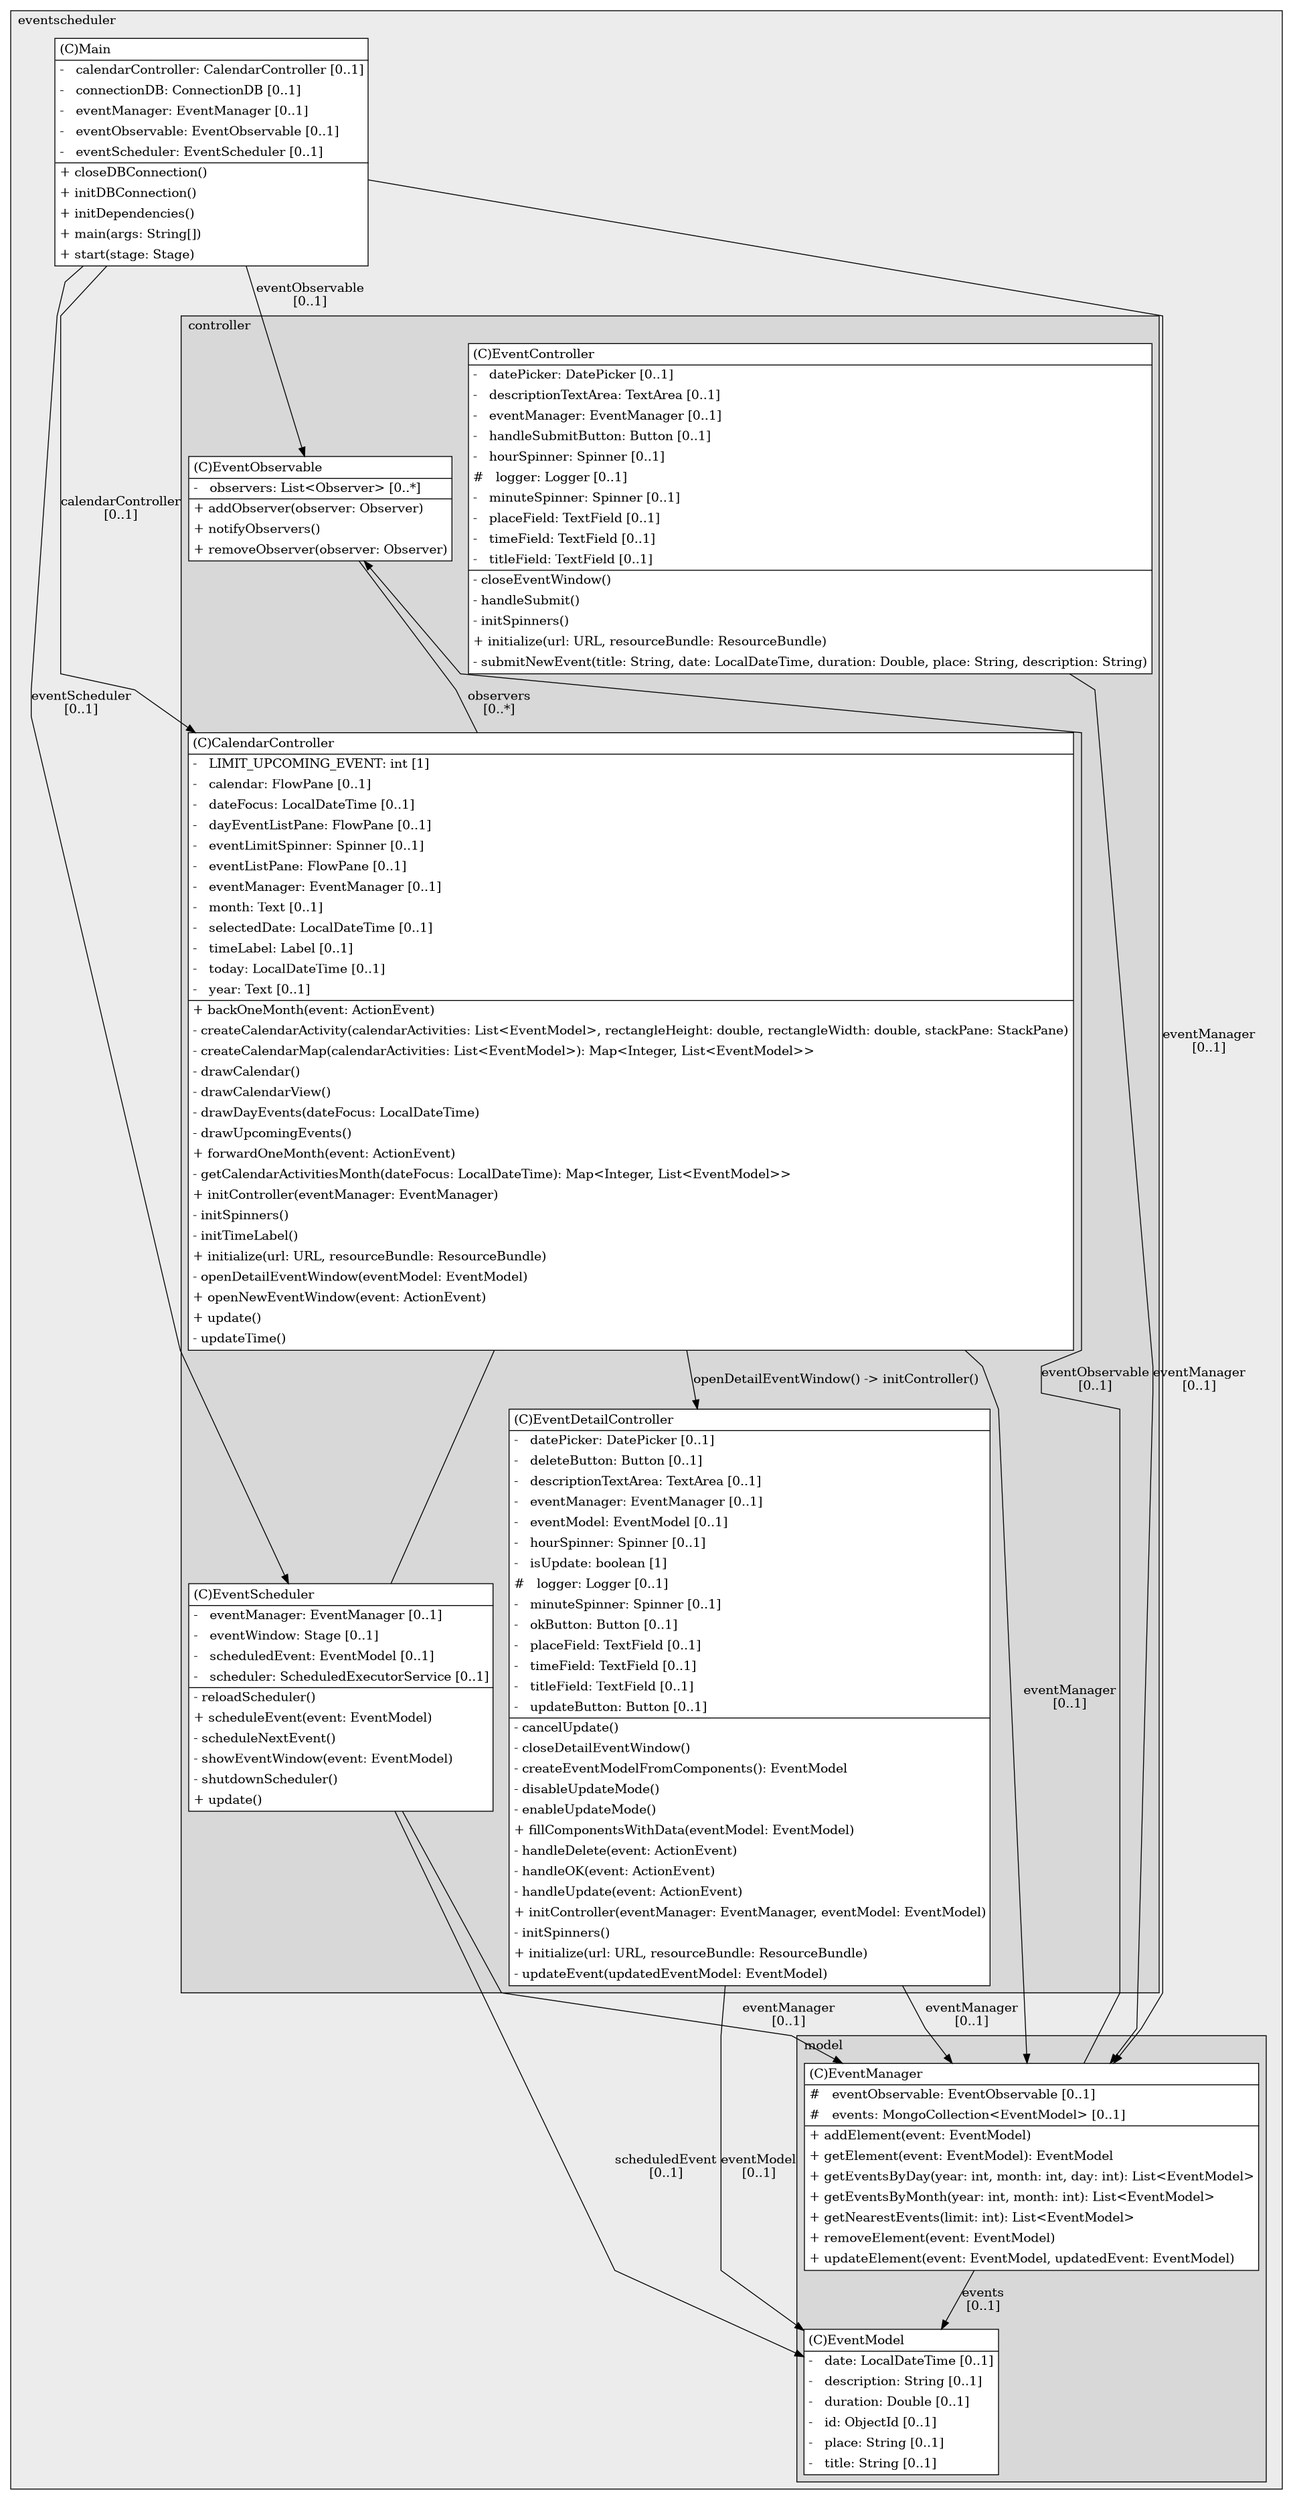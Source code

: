 @startuml

/' diagram meta data start
config=StructureConfiguration;
{
  "projectClassification": {
    "searchMode": "OpenProject", // OpenProject, AllProjects
    "includedProjects": "",
    "pathEndKeywords": "*.impl",
    "isClientPath": "",
    "isClientName": "",
    "isTestPath": "",
    "isTestName": "",
    "isMappingPath": "",
    "isMappingName": "",
    "isDataAccessPath": "",
    "isDataAccessName": "",
    "isDataStructurePath": "",
    "isDataStructureName": "",
    "isInterfaceStructuresPath": "",
    "isInterfaceStructuresName": "",
    "isEntryPointPath": "",
    "isEntryPointName": "",
    "treatFinalFieldsAsMandatory": false
  },
  "graphRestriction": {
    "classPackageExcludeFilter": "",
    "classPackageIncludeFilter": "",
    "classNameExcludeFilter": "",
    "classNameIncludeFilter": "",
    "methodNameExcludeFilter": "",
    "methodNameIncludeFilter": "",
    "removeByInheritance": "", // inheritance/annotation based filtering is done in a second step
    "removeByAnnotation": "",
    "removeByClassPackage": "", // cleanup the graph after inheritance/annotation based filtering is done
    "removeByClassName": "",
    "cutMappings": false,
    "cutEnum": true,
    "cutTests": true,
    "cutClient": true,
    "cutDataAccess": false,
    "cutInterfaceStructures": false,
    "cutDataStructures": false,
    "cutGetterAndSetter": true,
    "cutConstructors": true
  },
  "graphTraversal": {
    "forwardDepth": 3,
    "backwardDepth": 3,
    "classPackageExcludeFilter": "",
    "classPackageIncludeFilter": "",
    "classNameExcludeFilter": "",
    "classNameIncludeFilter": "",
    "methodNameExcludeFilter": "",
    "methodNameIncludeFilter": "",
    "hideMappings": false,
    "hideDataStructures": false,
    "hidePrivateMethods": true,
    "hideInterfaceCalls": true, // indirection: implementation -> interface (is hidden) -> implementation
    "onlyShowApplicationEntryPoints": false, // root node is included
    "useMethodCallsForStructureDiagram": "ForwardOnly" // ForwardOnly, BothDirections, No
  },
  "details": {
    "aggregation": "GroupByClass", // ByClass, GroupByClass, None
    "showClassGenericTypes": true,
    "showMethods": true,
    "showMethodParameterNames": true,
    "showMethodParameterTypes": true,
    "showMethodReturnType": true,
    "showPackageLevels": 2,
    "showDetailedClassStructure": true
  },
  "rootClass": "com.eventscheduler.controller.CalendarController",
  "extensionCallbackMethod": "" // qualified.class.name#methodName - signature: public static String method(String)
}
diagram meta data end '/



digraph g {
    rankdir="TB"
    splines=polyline
    

'nodes 
subgraph cluster_1208771743 { 
   	label=eventscheduler
	labeljust=l
	fillcolor="#ececec"
	style=filled
   
   Main426909842[
	label=<<TABLE BORDER="1" CELLBORDER="0" CELLPADDING="4" CELLSPACING="0">
<TR><TD ALIGN="LEFT" >(C)Main</TD></TR>
<HR/>
<TR><TD ALIGN="LEFT" >-   calendarController: CalendarController [0..1]</TD></TR>
<TR><TD ALIGN="LEFT" >-   connectionDB: ConnectionDB [0..1]</TD></TR>
<TR><TD ALIGN="LEFT" >-   eventManager: EventManager [0..1]</TD></TR>
<TR><TD ALIGN="LEFT" >-   eventObservable: EventObservable [0..1]</TD></TR>
<TR><TD ALIGN="LEFT" >-   eventScheduler: EventScheduler [0..1]</TD></TR>
<HR/>
<TR><TD ALIGN="LEFT" >+ closeDBConnection()</TD></TR>
<TR><TD ALIGN="LEFT" >+ initDBConnection()</TD></TR>
<TR><TD ALIGN="LEFT" >+ initDependencies()</TD></TR>
<TR><TD ALIGN="LEFT" >+ main(args: String[])</TD></TR>
<TR><TD ALIGN="LEFT" >+ start(stage: Stage)</TD></TR>
</TABLE>>
	style=filled
	margin=0
	shape=plaintext
	fillcolor="#FFFFFF"
];

subgraph cluster_1119072329 { 
   	label=controller
	labeljust=l
	fillcolor="#d8d8d8"
	style=filled
   
   CalendarController1674334748[
	label=<<TABLE BORDER="1" CELLBORDER="0" CELLPADDING="4" CELLSPACING="0">
<TR><TD ALIGN="LEFT" >(C)CalendarController</TD></TR>
<HR/>
<TR><TD ALIGN="LEFT" >-   LIMIT_UPCOMING_EVENT: int [1]</TD></TR>
<TR><TD ALIGN="LEFT" >-   calendar: FlowPane [0..1]</TD></TR>
<TR><TD ALIGN="LEFT" >-   dateFocus: LocalDateTime [0..1]</TD></TR>
<TR><TD ALIGN="LEFT" >-   dayEventListPane: FlowPane [0..1]</TD></TR>
<TR><TD ALIGN="LEFT" >-   eventLimitSpinner: Spinner [0..1]</TD></TR>
<TR><TD ALIGN="LEFT" >-   eventListPane: FlowPane [0..1]</TD></TR>
<TR><TD ALIGN="LEFT" >-   eventManager: EventManager [0..1]</TD></TR>
<TR><TD ALIGN="LEFT" >-   month: Text [0..1]</TD></TR>
<TR><TD ALIGN="LEFT" >-   selectedDate: LocalDateTime [0..1]</TD></TR>
<TR><TD ALIGN="LEFT" >-   timeLabel: Label [0..1]</TD></TR>
<TR><TD ALIGN="LEFT" >-   today: LocalDateTime [0..1]</TD></TR>
<TR><TD ALIGN="LEFT" >-   year: Text [0..1]</TD></TR>
<HR/>
<TR><TD ALIGN="LEFT" >+ backOneMonth(event: ActionEvent)</TD></TR>
<TR><TD ALIGN="LEFT" >- createCalendarActivity(calendarActivities: List&lt;EventModel&gt;, rectangleHeight: double, rectangleWidth: double, stackPane: StackPane)</TD></TR>
<TR><TD ALIGN="LEFT" >- createCalendarMap(calendarActivities: List&lt;EventModel&gt;): Map&lt;Integer, List&lt;EventModel&gt;&gt;</TD></TR>
<TR><TD ALIGN="LEFT" >- drawCalendar()</TD></TR>
<TR><TD ALIGN="LEFT" >- drawCalendarView()</TD></TR>
<TR><TD ALIGN="LEFT" >- drawDayEvents(dateFocus: LocalDateTime)</TD></TR>
<TR><TD ALIGN="LEFT" >- drawUpcomingEvents()</TD></TR>
<TR><TD ALIGN="LEFT" >+ forwardOneMonth(event: ActionEvent)</TD></TR>
<TR><TD ALIGN="LEFT" >- getCalendarActivitiesMonth(dateFocus: LocalDateTime): Map&lt;Integer, List&lt;EventModel&gt;&gt;</TD></TR>
<TR><TD ALIGN="LEFT" >+ initController(eventManager: EventManager)</TD></TR>
<TR><TD ALIGN="LEFT" >- initSpinners()</TD></TR>
<TR><TD ALIGN="LEFT" >- initTimeLabel()</TD></TR>
<TR><TD ALIGN="LEFT" >+ initialize(url: URL, resourceBundle: ResourceBundle)</TD></TR>
<TR><TD ALIGN="LEFT" >- openDetailEventWindow(eventModel: EventModel)</TD></TR>
<TR><TD ALIGN="LEFT" >+ openNewEventWindow(event: ActionEvent)</TD></TR>
<TR><TD ALIGN="LEFT" >+ update()</TD></TR>
<TR><TD ALIGN="LEFT" >- updateTime()</TD></TR>
</TABLE>>
	style=filled
	margin=0
	shape=plaintext
	fillcolor="#FFFFFF"
];

EventController1674334748[
	label=<<TABLE BORDER="1" CELLBORDER="0" CELLPADDING="4" CELLSPACING="0">
<TR><TD ALIGN="LEFT" >(C)EventController</TD></TR>
<HR/>
<TR><TD ALIGN="LEFT" >-   datePicker: DatePicker [0..1]</TD></TR>
<TR><TD ALIGN="LEFT" >-   descriptionTextArea: TextArea [0..1]</TD></TR>
<TR><TD ALIGN="LEFT" >-   eventManager: EventManager [0..1]</TD></TR>
<TR><TD ALIGN="LEFT" >-   handleSubmitButton: Button [0..1]</TD></TR>
<TR><TD ALIGN="LEFT" >-   hourSpinner: Spinner [0..1]</TD></TR>
<TR><TD ALIGN="LEFT" >#   logger: Logger [0..1]</TD></TR>
<TR><TD ALIGN="LEFT" >-   minuteSpinner: Spinner [0..1]</TD></TR>
<TR><TD ALIGN="LEFT" >-   placeField: TextField [0..1]</TD></TR>
<TR><TD ALIGN="LEFT" >-   timeField: TextField [0..1]</TD></TR>
<TR><TD ALIGN="LEFT" >-   titleField: TextField [0..1]</TD></TR>
<HR/>
<TR><TD ALIGN="LEFT" >- closeEventWindow()</TD></TR>
<TR><TD ALIGN="LEFT" >- handleSubmit()</TD></TR>
<TR><TD ALIGN="LEFT" >- initSpinners()</TD></TR>
<TR><TD ALIGN="LEFT" >+ initialize(url: URL, resourceBundle: ResourceBundle)</TD></TR>
<TR><TD ALIGN="LEFT" >- submitNewEvent(title: String, date: LocalDateTime, duration: Double, place: String, description: String)</TD></TR>
</TABLE>>
	style=filled
	margin=0
	shape=plaintext
	fillcolor="#FFFFFF"
];

EventDetailController1674334748[
	label=<<TABLE BORDER="1" CELLBORDER="0" CELLPADDING="4" CELLSPACING="0">
<TR><TD ALIGN="LEFT" >(C)EventDetailController</TD></TR>
<HR/>
<TR><TD ALIGN="LEFT" >-   datePicker: DatePicker [0..1]</TD></TR>
<TR><TD ALIGN="LEFT" >-   deleteButton: Button [0..1]</TD></TR>
<TR><TD ALIGN="LEFT" >-   descriptionTextArea: TextArea [0..1]</TD></TR>
<TR><TD ALIGN="LEFT" >-   eventManager: EventManager [0..1]</TD></TR>
<TR><TD ALIGN="LEFT" >-   eventModel: EventModel [0..1]</TD></TR>
<TR><TD ALIGN="LEFT" >-   hourSpinner: Spinner [0..1]</TD></TR>
<TR><TD ALIGN="LEFT" >-   isUpdate: boolean [1]</TD></TR>
<TR><TD ALIGN="LEFT" >#   logger: Logger [0..1]</TD></TR>
<TR><TD ALIGN="LEFT" >-   minuteSpinner: Spinner [0..1]</TD></TR>
<TR><TD ALIGN="LEFT" >-   okButton: Button [0..1]</TD></TR>
<TR><TD ALIGN="LEFT" >-   placeField: TextField [0..1]</TD></TR>
<TR><TD ALIGN="LEFT" >-   timeField: TextField [0..1]</TD></TR>
<TR><TD ALIGN="LEFT" >-   titleField: TextField [0..1]</TD></TR>
<TR><TD ALIGN="LEFT" >-   updateButton: Button [0..1]</TD></TR>
<HR/>
<TR><TD ALIGN="LEFT" >- cancelUpdate()</TD></TR>
<TR><TD ALIGN="LEFT" >- closeDetailEventWindow()</TD></TR>
<TR><TD ALIGN="LEFT" >- createEventModelFromComponents(): EventModel</TD></TR>
<TR><TD ALIGN="LEFT" >- disableUpdateMode()</TD></TR>
<TR><TD ALIGN="LEFT" >- enableUpdateMode()</TD></TR>
<TR><TD ALIGN="LEFT" >+ fillComponentsWithData(eventModel: EventModel)</TD></TR>
<TR><TD ALIGN="LEFT" >- handleDelete(event: ActionEvent)</TD></TR>
<TR><TD ALIGN="LEFT" >- handleOK(event: ActionEvent)</TD></TR>
<TR><TD ALIGN="LEFT" >- handleUpdate(event: ActionEvent)</TD></TR>
<TR><TD ALIGN="LEFT" >+ initController(eventManager: EventManager, eventModel: EventModel)</TD></TR>
<TR><TD ALIGN="LEFT" >- initSpinners()</TD></TR>
<TR><TD ALIGN="LEFT" >+ initialize(url: URL, resourceBundle: ResourceBundle)</TD></TR>
<TR><TD ALIGN="LEFT" >- updateEvent(updatedEventModel: EventModel)</TD></TR>
</TABLE>>
	style=filled
	margin=0
	shape=plaintext
	fillcolor="#FFFFFF"
];

EventObservable1674334748[
	label=<<TABLE BORDER="1" CELLBORDER="0" CELLPADDING="4" CELLSPACING="0">
<TR><TD ALIGN="LEFT" >(C)EventObservable</TD></TR>
<HR/>
<TR><TD ALIGN="LEFT" >-   observers: List&lt;Observer&gt; [0..*]</TD></TR>
<HR/>
<TR><TD ALIGN="LEFT" >+ addObserver(observer: Observer)</TD></TR>
<TR><TD ALIGN="LEFT" >+ notifyObservers()</TD></TR>
<TR><TD ALIGN="LEFT" >+ removeObserver(observer: Observer)</TD></TR>
</TABLE>>
	style=filled
	margin=0
	shape=plaintext
	fillcolor="#FFFFFF"
];

EventScheduler1674334748[
	label=<<TABLE BORDER="1" CELLBORDER="0" CELLPADDING="4" CELLSPACING="0">
<TR><TD ALIGN="LEFT" >(C)EventScheduler</TD></TR>
<HR/>
<TR><TD ALIGN="LEFT" >-   eventManager: EventManager [0..1]</TD></TR>
<TR><TD ALIGN="LEFT" >-   eventWindow: Stage [0..1]</TD></TR>
<TR><TD ALIGN="LEFT" >-   scheduledEvent: EventModel [0..1]</TD></TR>
<TR><TD ALIGN="LEFT" >-   scheduler: ScheduledExecutorService [0..1]</TD></TR>
<HR/>
<TR><TD ALIGN="LEFT" >- reloadScheduler()</TD></TR>
<TR><TD ALIGN="LEFT" >+ scheduleEvent(event: EventModel)</TD></TR>
<TR><TD ALIGN="LEFT" >- scheduleNextEvent()</TD></TR>
<TR><TD ALIGN="LEFT" >- showEventWindow(event: EventModel)</TD></TR>
<TR><TD ALIGN="LEFT" >- shutdownScheduler()</TD></TR>
<TR><TD ALIGN="LEFT" >+ update()</TD></TR>
</TABLE>>
	style=filled
	margin=0
	shape=plaintext
	fillcolor="#FFFFFF"
];
} 

subgraph cluster_2072163932 { 
   	label=model
	labeljust=l
	fillcolor="#d8d8d8"
	style=filled
   
   EventManager1509229399[
	label=<<TABLE BORDER="1" CELLBORDER="0" CELLPADDING="4" CELLSPACING="0">
<TR><TD ALIGN="LEFT" >(C)EventManager</TD></TR>
<HR/>
<TR><TD ALIGN="LEFT" >#   eventObservable: EventObservable [0..1]</TD></TR>
<TR><TD ALIGN="LEFT" >#   events: MongoCollection&lt;EventModel&gt; [0..1]</TD></TR>
<HR/>
<TR><TD ALIGN="LEFT" >+ addElement(event: EventModel)</TD></TR>
<TR><TD ALIGN="LEFT" >+ getElement(event: EventModel): EventModel</TD></TR>
<TR><TD ALIGN="LEFT" >+ getEventsByDay(year: int, month: int, day: int): List&lt;EventModel&gt;</TD></TR>
<TR><TD ALIGN="LEFT" >+ getEventsByMonth(year: int, month: int): List&lt;EventModel&gt;</TD></TR>
<TR><TD ALIGN="LEFT" >+ getNearestEvents(limit: int): List&lt;EventModel&gt;</TD></TR>
<TR><TD ALIGN="LEFT" >+ removeElement(event: EventModel)</TD></TR>
<TR><TD ALIGN="LEFT" >+ updateElement(event: EventModel, updatedEvent: EventModel)</TD></TR>
</TABLE>>
	style=filled
	margin=0
	shape=plaintext
	fillcolor="#FFFFFF"
];

EventModel1509229399[
	label=<<TABLE BORDER="1" CELLBORDER="0" CELLPADDING="4" CELLSPACING="0">
<TR><TD ALIGN="LEFT" >(C)EventModel</TD></TR>
<HR/>
<TR><TD ALIGN="LEFT" >-   date: LocalDateTime [0..1]</TD></TR>
<TR><TD ALIGN="LEFT" >-   description: String [0..1]</TD></TR>
<TR><TD ALIGN="LEFT" >-   duration: Double [0..1]</TD></TR>
<TR><TD ALIGN="LEFT" >-   id: ObjectId [0..1]</TD></TR>
<TR><TD ALIGN="LEFT" >-   place: String [0..1]</TD></TR>
<TR><TD ALIGN="LEFT" >-   title: String [0..1]</TD></TR>
</TABLE>>
	style=filled
	margin=0
	shape=plaintext
	fillcolor="#FFFFFF"
];
} 
} 

'edges    
CalendarController1674334748 -> EventDetailController1674334748[label="openDetailEventWindow() -> initController()"];
CalendarController1674334748 -> EventManager1509229399[label="eventManager
[0..1]"];
CalendarController1674334748 -> EventScheduler1674334748[arrowhead=none];
EventController1674334748 -> EventManager1509229399[label="eventManager
[0..1]"];
EventDetailController1674334748 -> EventManager1509229399[label="eventManager
[0..1]"];
EventDetailController1674334748 -> EventModel1509229399[label="eventModel
[0..1]"];
EventManager1509229399 -> EventModel1509229399[label="events
[0..1]"];
EventManager1509229399 -> EventObservable1674334748[label="eventObservable
[0..1]"];
EventObservable1674334748 -> CalendarController1674334748[label="observers
[0..*]", arrowhead=none];
EventScheduler1674334748 -> EventManager1509229399[label="eventManager
[0..1]"];
EventScheduler1674334748 -> EventModel1509229399[label="scheduledEvent
[0..1]"];
Main426909842 -> CalendarController1674334748[label="calendarController
[0..1]"];
Main426909842 -> EventManager1509229399[label="eventManager
[0..1]"];
Main426909842 -> EventObservable1674334748[label="eventObservable
[0..1]"];
Main426909842 -> EventScheduler1674334748[label="eventScheduler
[0..1]"];
    
}
@enduml